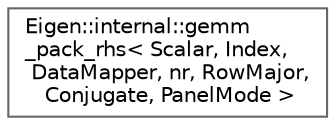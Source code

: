 digraph "类继承关系图"
{
 // LATEX_PDF_SIZE
  bgcolor="transparent";
  edge [fontname=Helvetica,fontsize=10,labelfontname=Helvetica,labelfontsize=10];
  node [fontname=Helvetica,fontsize=10,shape=box,height=0.2,width=0.4];
  rankdir="LR";
  Node0 [id="Node000000",label="Eigen::internal::gemm\l_pack_rhs\< Scalar, Index,\l DataMapper, nr, RowMajor,\l Conjugate, PanelMode \>",height=0.2,width=0.4,color="grey40", fillcolor="white", style="filled",URL="$struct_eigen_1_1internal_1_1gemm__pack__rhs_3_01_scalar_00_01_index_00_01_data_mapper_00_01nr_00b7f2442d9ba6129104d4662213736528.html",tooltip=" "];
}
